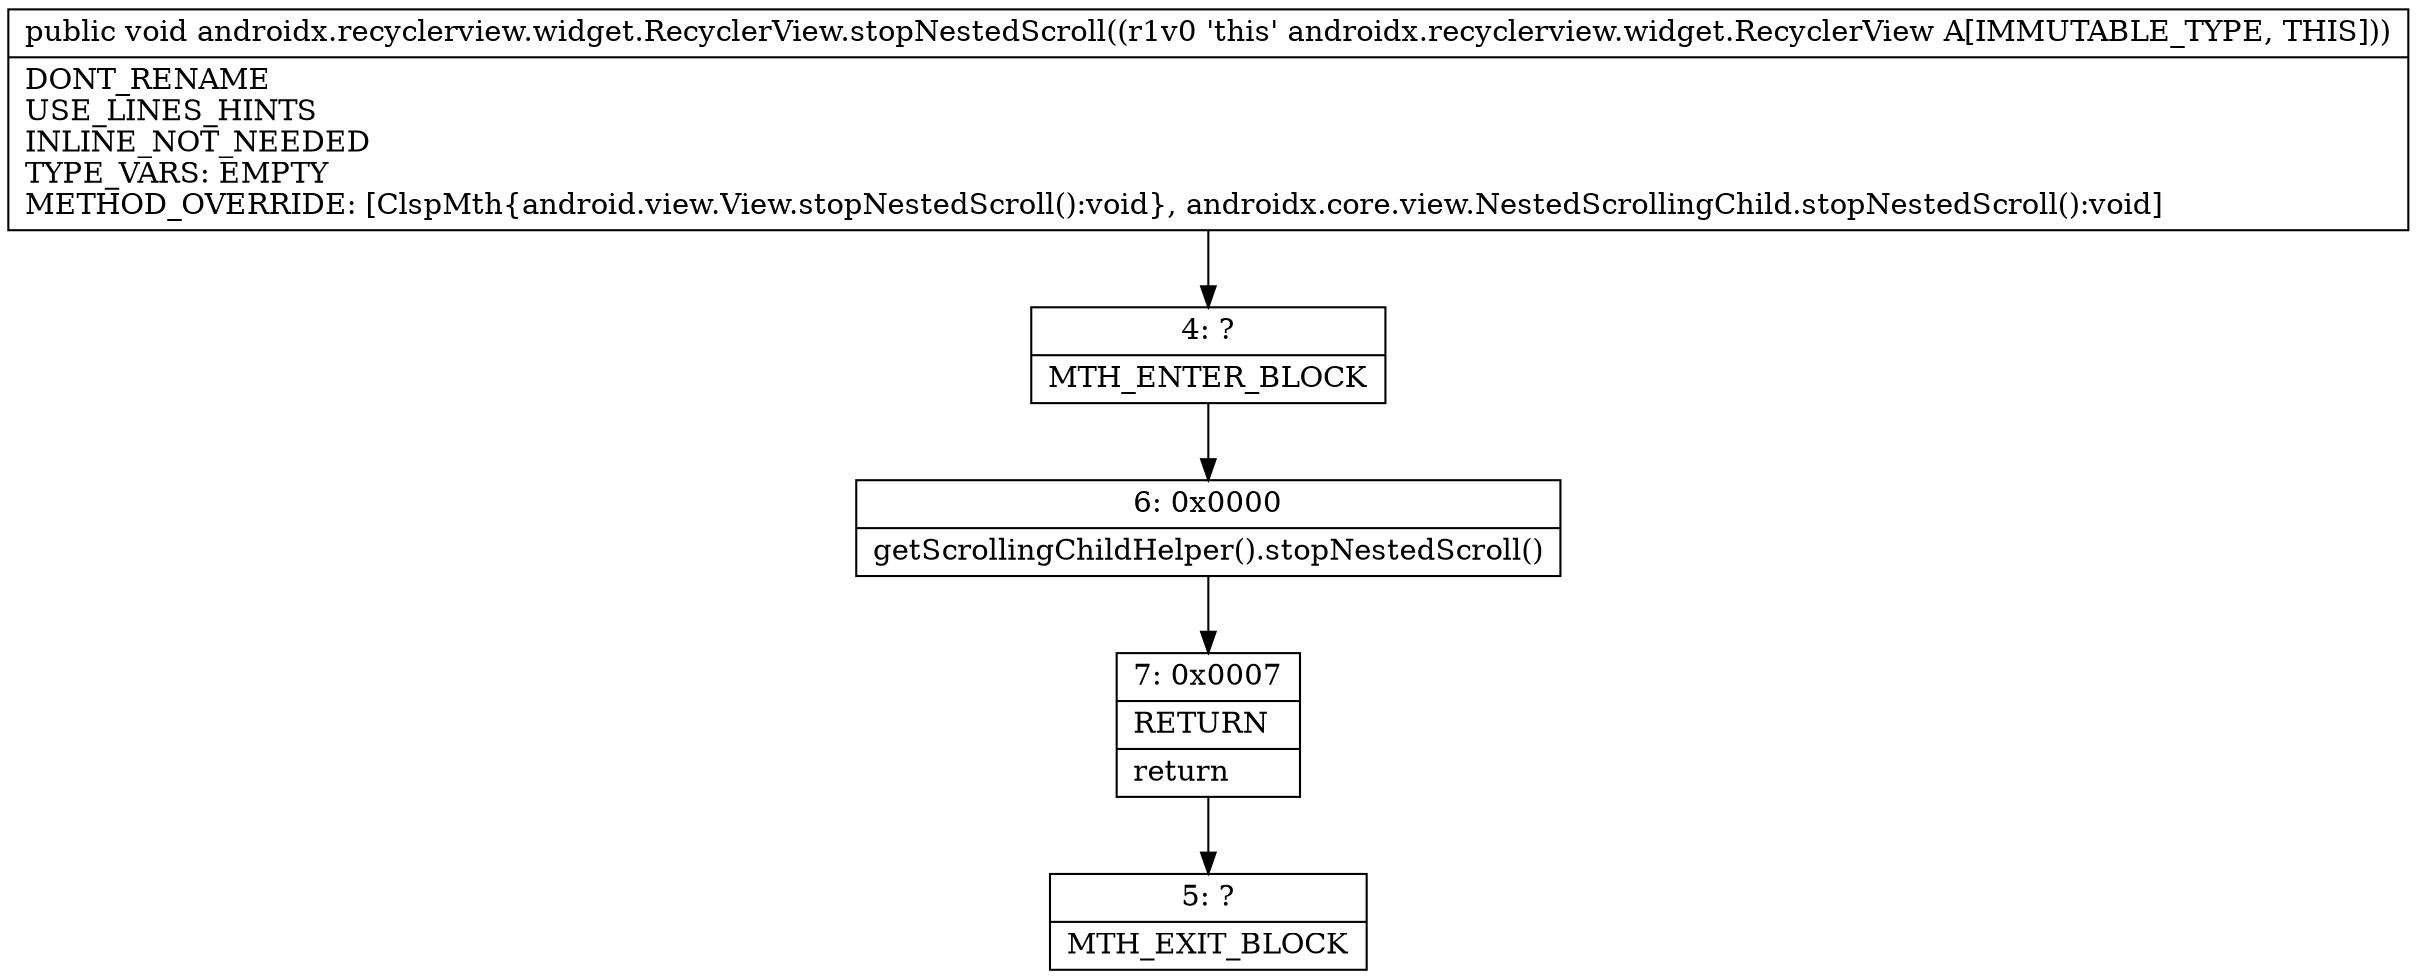 digraph "CFG forandroidx.recyclerview.widget.RecyclerView.stopNestedScroll()V" {
Node_4 [shape=record,label="{4\:\ ?|MTH_ENTER_BLOCK\l}"];
Node_6 [shape=record,label="{6\:\ 0x0000|getScrollingChildHelper().stopNestedScroll()\l}"];
Node_7 [shape=record,label="{7\:\ 0x0007|RETURN\l|return\l}"];
Node_5 [shape=record,label="{5\:\ ?|MTH_EXIT_BLOCK\l}"];
MethodNode[shape=record,label="{public void androidx.recyclerview.widget.RecyclerView.stopNestedScroll((r1v0 'this' androidx.recyclerview.widget.RecyclerView A[IMMUTABLE_TYPE, THIS]))  | DONT_RENAME\lUSE_LINES_HINTS\lINLINE_NOT_NEEDED\lTYPE_VARS: EMPTY\lMETHOD_OVERRIDE: [ClspMth\{android.view.View.stopNestedScroll():void\}, androidx.core.view.NestedScrollingChild.stopNestedScroll():void]\l}"];
MethodNode -> Node_4;Node_4 -> Node_6;
Node_6 -> Node_7;
Node_7 -> Node_5;
}

